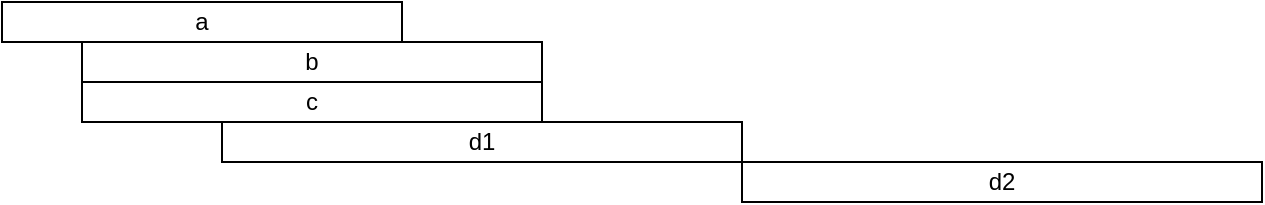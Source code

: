 <mxfile version="27.0.5">
  <diagram name="第 1 页" id="Kwic8XGMIHx3QPOr5RvE">
    <mxGraphModel dx="1072" dy="504" grid="1" gridSize="10" guides="1" tooltips="1" connect="1" arrows="1" fold="1" page="1" pageScale="1" pageWidth="827" pageHeight="1169" math="0" shadow="0">
      <root>
        <mxCell id="0" />
        <mxCell id="1" parent="0" />
        <mxCell id="SuoBby5sc5Rj_WQyR2kk-2" value="c" style="rounded=0;whiteSpace=wrap;html=1;" parent="1" vertex="1">
          <mxGeometry x="170" y="350" width="230" height="20" as="geometry" />
        </mxCell>
        <mxCell id="SuoBby5sc5Rj_WQyR2kk-4" value="b" style="rounded=0;whiteSpace=wrap;html=1;" parent="1" vertex="1">
          <mxGeometry x="170" y="330" width="230" height="20" as="geometry" />
        </mxCell>
        <mxCell id="bHpsV_SptxHKeCEdak8e-5" value="a" style="rounded=0;whiteSpace=wrap;html=1;" parent="1" vertex="1">
          <mxGeometry x="130" y="310" width="200" height="20" as="geometry" />
        </mxCell>
        <mxCell id="bHpsV_SptxHKeCEdak8e-8" value="d1" style="rounded=0;whiteSpace=wrap;html=1;" parent="1" vertex="1">
          <mxGeometry x="240" y="370" width="260" height="20" as="geometry" />
        </mxCell>
        <mxCell id="UYWhWmRncljaABv0OUHf-1" value="d2" style="rounded=0;whiteSpace=wrap;html=1;" vertex="1" parent="1">
          <mxGeometry x="500" y="390" width="260" height="20" as="geometry" />
        </mxCell>
      </root>
    </mxGraphModel>
  </diagram>
</mxfile>
